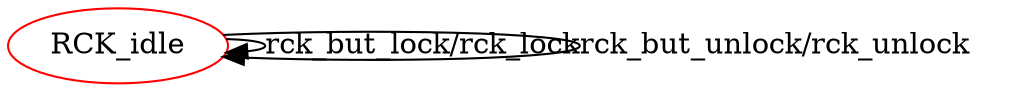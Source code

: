 digraph G {
label=""
RCK_idle [color="red"]
RCK_idle
RCK_idle [label="RCK_idle"];
RCK_idle -> RCK_idle[label="rck_but_lock/rck_lock"]
RCK_idle -> RCK_idle[label="rck_but_unlock/rck_unlock"]
}